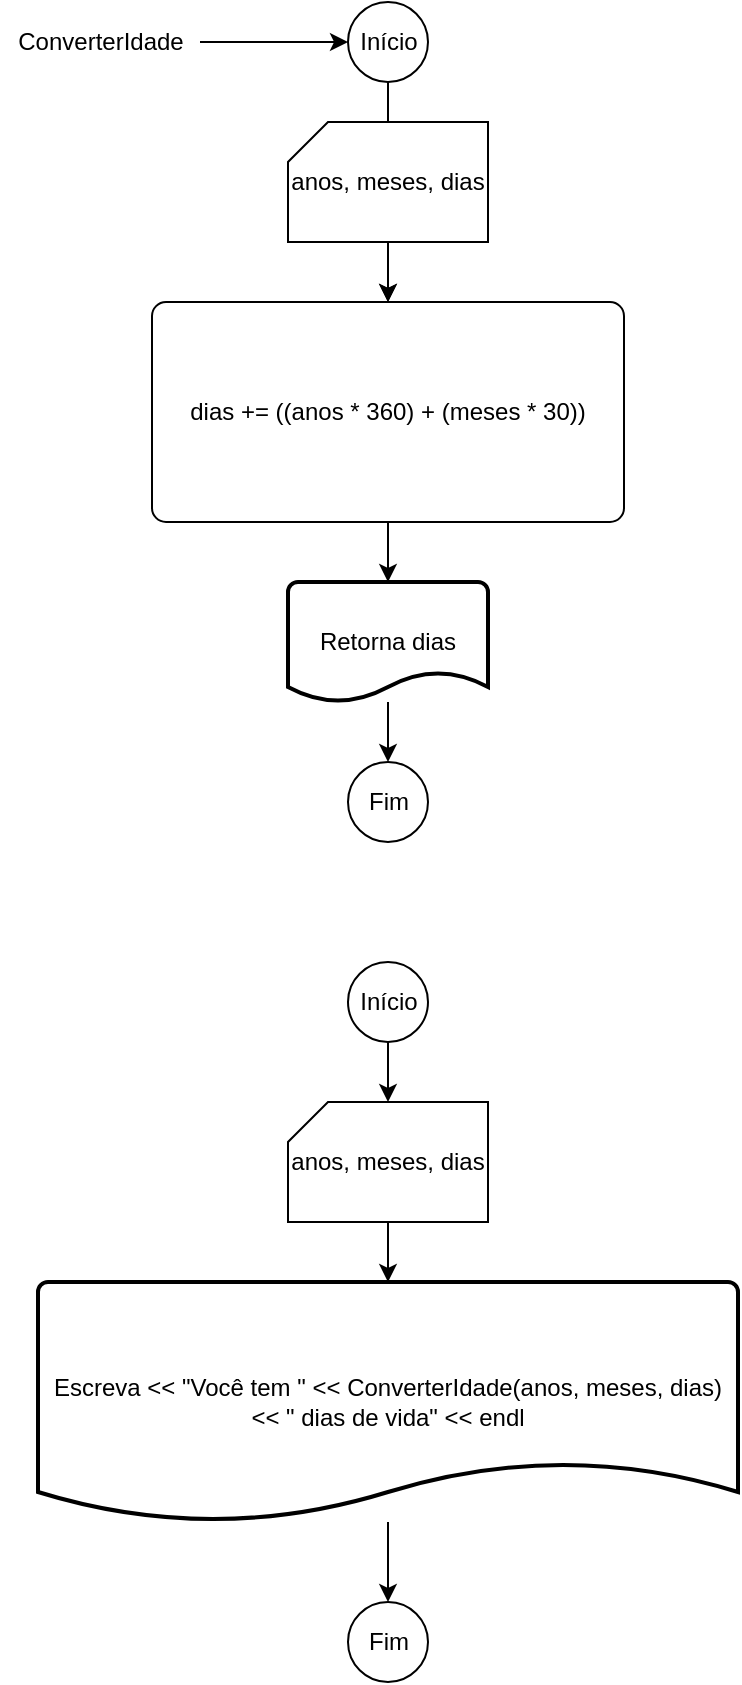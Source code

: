 <mxfile version="18.1.3" type="device"><diagram id="S61JLx8TU020lT1zt8IX" name="Página-1"><mxGraphModel dx="807" dy="493" grid="1" gridSize="10" guides="1" tooltips="1" connect="1" arrows="1" fold="1" page="1" pageScale="1" pageWidth="827" pageHeight="1169" math="0" shadow="0"><root><mxCell id="0"/><mxCell id="1" parent="0"/><mxCell id="MAD1kS2bJKQ0FXuksQfd-7" value="" style="edgeStyle=orthogonalEdgeStyle;rounded=0;orthogonalLoop=1;jettySize=auto;html=1;" edge="1" parent="1" source="MAD1kS2bJKQ0FXuksQfd-1" target="MAD1kS2bJKQ0FXuksQfd-5"><mxGeometry relative="1" as="geometry"/></mxCell><mxCell id="MAD1kS2bJKQ0FXuksQfd-1" value="Início" style="verticalLabelPosition=middle;verticalAlign=middle;html=1;shape=mxgraph.flowchart.on-page_reference;labelPosition=center;align=center;" vertex="1" parent="1"><mxGeometry x="394" y="20" width="40" height="40" as="geometry"/></mxCell><mxCell id="MAD1kS2bJKQ0FXuksQfd-3" value="" style="edgeStyle=orthogonalEdgeStyle;rounded=0;orthogonalLoop=1;jettySize=auto;html=1;" edge="1" parent="1" source="MAD1kS2bJKQ0FXuksQfd-2" target="MAD1kS2bJKQ0FXuksQfd-1"><mxGeometry relative="1" as="geometry"/></mxCell><mxCell id="MAD1kS2bJKQ0FXuksQfd-2" value="ConverterIdade" style="text;html=1;align=center;verticalAlign=middle;resizable=0;points=[];autosize=1;strokeColor=none;fillColor=none;" vertex="1" parent="1"><mxGeometry x="220" y="30" width="100" height="20" as="geometry"/></mxCell><mxCell id="MAD1kS2bJKQ0FXuksQfd-6" value="" style="edgeStyle=orthogonalEdgeStyle;rounded=0;orthogonalLoop=1;jettySize=auto;html=1;" edge="1" parent="1" source="MAD1kS2bJKQ0FXuksQfd-4" target="MAD1kS2bJKQ0FXuksQfd-5"><mxGeometry relative="1" as="geometry"/></mxCell><mxCell id="MAD1kS2bJKQ0FXuksQfd-4" value="anos, meses, dias" style="verticalLabelPosition=middle;verticalAlign=middle;html=1;shape=card;whiteSpace=wrap;size=20;arcSize=12;labelPosition=center;align=center;" vertex="1" parent="1"><mxGeometry x="364" y="80" width="100" height="60" as="geometry"/></mxCell><mxCell id="MAD1kS2bJKQ0FXuksQfd-9" value="" style="edgeStyle=orthogonalEdgeStyle;rounded=0;orthogonalLoop=1;jettySize=auto;html=1;" edge="1" parent="1" source="MAD1kS2bJKQ0FXuksQfd-5" target="MAD1kS2bJKQ0FXuksQfd-8"><mxGeometry relative="1" as="geometry"/></mxCell><mxCell id="MAD1kS2bJKQ0FXuksQfd-5" value="dias += ((anos * 360) + (meses * 30))" style="rounded=1;whiteSpace=wrap;html=1;absoluteArcSize=1;arcSize=14;strokeWidth=1;" vertex="1" parent="1"><mxGeometry x="296" y="170" width="236" height="110" as="geometry"/></mxCell><mxCell id="MAD1kS2bJKQ0FXuksQfd-11" value="" style="edgeStyle=orthogonalEdgeStyle;rounded=0;orthogonalLoop=1;jettySize=auto;html=1;" edge="1" parent="1" source="MAD1kS2bJKQ0FXuksQfd-8" target="MAD1kS2bJKQ0FXuksQfd-10"><mxGeometry relative="1" as="geometry"/></mxCell><mxCell id="MAD1kS2bJKQ0FXuksQfd-8" value="Retorna dias" style="strokeWidth=2;html=1;shape=mxgraph.flowchart.document2;whiteSpace=wrap;size=0.25;" vertex="1" parent="1"><mxGeometry x="364" y="310" width="100" height="60" as="geometry"/></mxCell><mxCell id="MAD1kS2bJKQ0FXuksQfd-10" value="Fim" style="verticalLabelPosition=middle;verticalAlign=middle;html=1;shape=mxgraph.flowchart.on-page_reference;labelPosition=center;align=center;" vertex="1" parent="1"><mxGeometry x="394" y="400" width="40" height="40" as="geometry"/></mxCell><mxCell id="MAD1kS2bJKQ0FXuksQfd-14" value="" style="edgeStyle=orthogonalEdgeStyle;rounded=0;orthogonalLoop=1;jettySize=auto;html=1;" edge="1" parent="1" source="MAD1kS2bJKQ0FXuksQfd-12" target="MAD1kS2bJKQ0FXuksQfd-13"><mxGeometry relative="1" as="geometry"/></mxCell><mxCell id="MAD1kS2bJKQ0FXuksQfd-12" value="Início" style="verticalLabelPosition=middle;verticalAlign=middle;html=1;shape=mxgraph.flowchart.on-page_reference;labelPosition=center;align=center;" vertex="1" parent="1"><mxGeometry x="394" y="500" width="40" height="40" as="geometry"/></mxCell><mxCell id="MAD1kS2bJKQ0FXuksQfd-16" value="" style="edgeStyle=orthogonalEdgeStyle;rounded=0;orthogonalLoop=1;jettySize=auto;html=1;" edge="1" parent="1" source="MAD1kS2bJKQ0FXuksQfd-13" target="MAD1kS2bJKQ0FXuksQfd-15"><mxGeometry relative="1" as="geometry"/></mxCell><mxCell id="MAD1kS2bJKQ0FXuksQfd-13" value="anos, meses, dias" style="verticalLabelPosition=middle;verticalAlign=middle;html=1;shape=card;whiteSpace=wrap;size=20;arcSize=12;labelPosition=center;align=center;" vertex="1" parent="1"><mxGeometry x="364" y="570" width="100" height="60" as="geometry"/></mxCell><mxCell id="MAD1kS2bJKQ0FXuksQfd-18" value="" style="edgeStyle=orthogonalEdgeStyle;rounded=0;orthogonalLoop=1;jettySize=auto;html=1;" edge="1" parent="1" source="MAD1kS2bJKQ0FXuksQfd-15" target="MAD1kS2bJKQ0FXuksQfd-17"><mxGeometry relative="1" as="geometry"/></mxCell><mxCell id="MAD1kS2bJKQ0FXuksQfd-15" value="Escreva &amp;lt;&amp;lt; &quot;Você tem &quot; &amp;lt;&amp;lt; ConverterIdade(anos, meses, dias) &amp;lt;&amp;lt; &quot; dias de vida&quot; &amp;lt;&amp;lt; endl" style="strokeWidth=2;html=1;shape=mxgraph.flowchart.document2;whiteSpace=wrap;size=0.25;" vertex="1" parent="1"><mxGeometry x="239" y="660" width="350" height="120" as="geometry"/></mxCell><mxCell id="MAD1kS2bJKQ0FXuksQfd-17" value="Fim" style="verticalLabelPosition=middle;verticalAlign=middle;html=1;shape=mxgraph.flowchart.on-page_reference;labelPosition=center;align=center;" vertex="1" parent="1"><mxGeometry x="394" y="820" width="40" height="40" as="geometry"/></mxCell></root></mxGraphModel></diagram></mxfile>